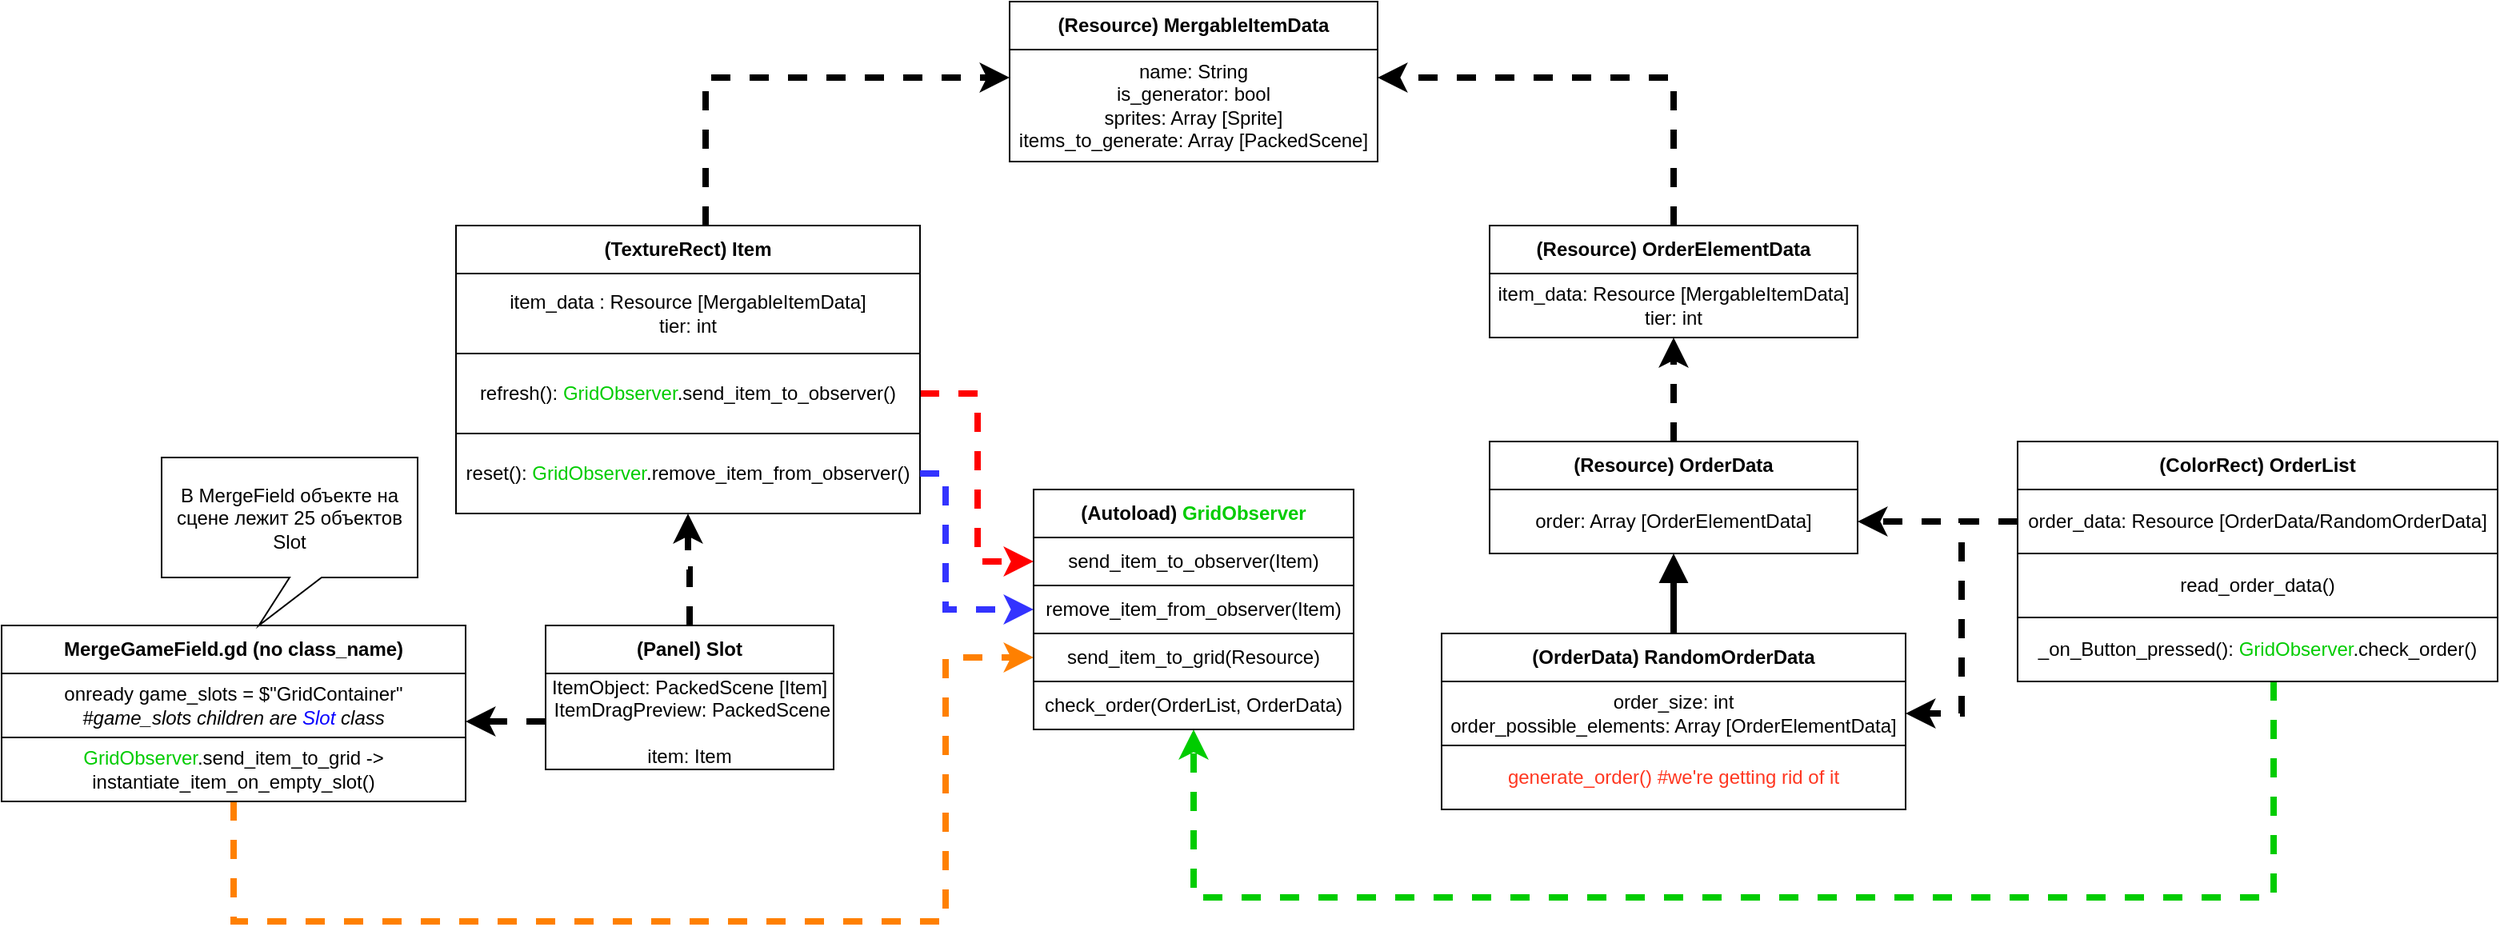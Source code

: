<mxfile version="24.7.17">
  <diagram name="Страница — 1" id="70p1UIAKUPXs_iUVCdoC">
    <mxGraphModel dx="2113" dy="500" grid="1" gridSize="10" guides="1" tooltips="1" connect="1" arrows="1" fold="1" page="1" pageScale="1" pageWidth="1200" pageHeight="1920" math="0" shadow="0">
      <root>
        <mxCell id="0" />
        <mxCell id="1" parent="0" />
        <mxCell id="8YpLksILpJDQ-rm5mKkd-4" style="edgeStyle=orthogonalEdgeStyle;rounded=0;orthogonalLoop=1;jettySize=auto;html=1;entryX=0;entryY=0.25;entryDx=0;entryDy=0;dashed=1;strokeWidth=4;" edge="1" parent="1" source="KWVQ8asaE6--88MjjyIy-2" target="KWVQ8asaE6--88MjjyIy-3">
          <mxGeometry relative="1" as="geometry">
            <Array as="points">
              <mxPoint x="60" y="108" />
            </Array>
          </mxGeometry>
        </mxCell>
        <mxCell id="8YpLksILpJDQ-rm5mKkd-3" style="edgeStyle=orthogonalEdgeStyle;rounded=0;orthogonalLoop=1;jettySize=auto;html=1;entryX=0.5;entryY=1;entryDx=0;entryDy=0;dashed=1;strokeWidth=4;" edge="1" parent="1" source="KWVQ8asaE6--88MjjyIy-5" target="KWVQ8asaE6--88MjjyIy-22">
          <mxGeometry relative="1" as="geometry" />
        </mxCell>
        <mxCell id="8YpLksILpJDQ-rm5mKkd-6" style="edgeStyle=orthogonalEdgeStyle;rounded=0;orthogonalLoop=1;jettySize=auto;html=1;entryX=0.5;entryY=1;entryDx=0;entryDy=0;strokeWidth=4;dashed=1;" edge="1" parent="1" source="KWVQ8asaE6--88MjjyIy-7" target="KWVQ8asaE6--88MjjyIy-10">
          <mxGeometry relative="1" as="geometry" />
        </mxCell>
        <mxCell id="8YpLksILpJDQ-rm5mKkd-5" style="edgeStyle=orthogonalEdgeStyle;rounded=0;orthogonalLoop=1;jettySize=auto;html=1;entryX=1;entryY=0.25;entryDx=0;entryDy=0;exitX=0.5;exitY=0;exitDx=0;exitDy=0;dashed=1;strokeWidth=4;" edge="1" parent="1" source="KWVQ8asaE6--88MjjyIy-9" target="KWVQ8asaE6--88MjjyIy-3">
          <mxGeometry relative="1" as="geometry">
            <Array as="points">
              <mxPoint x="665" y="108" />
            </Array>
          </mxGeometry>
        </mxCell>
        <mxCell id="KWVQ8asaE6--88MjjyIy-29" style="edgeStyle=orthogonalEdgeStyle;rounded=0;orthogonalLoop=1;jettySize=auto;html=1;entryX=0.5;entryY=1;entryDx=0;entryDy=0;endArrow=block;endFill=1;jumpSize=6;startSize=8;endSize=8;strokeWidth=4;" parent="1" source="KWVQ8asaE6--88MjjyIy-11" target="KWVQ8asaE6--88MjjyIy-8" edge="1">
          <mxGeometry relative="1" as="geometry" />
        </mxCell>
        <mxCell id="8YpLksILpJDQ-rm5mKkd-7" style="edgeStyle=orthogonalEdgeStyle;rounded=0;orthogonalLoop=1;jettySize=auto;html=1;entryX=1;entryY=0.5;entryDx=0;entryDy=0;dashed=1;strokeWidth=4;" edge="1" parent="1" source="KWVQ8asaE6--88MjjyIy-14" target="KWVQ8asaE6--88MjjyIy-8">
          <mxGeometry relative="1" as="geometry" />
        </mxCell>
        <mxCell id="8YpLksILpJDQ-rm5mKkd-8" style="edgeStyle=orthogonalEdgeStyle;rounded=0;orthogonalLoop=1;jettySize=auto;html=1;entryX=1;entryY=0.5;entryDx=0;entryDy=0;dashed=1;strokeWidth=4;" edge="1" parent="1" source="KWVQ8asaE6--88MjjyIy-14" target="KWVQ8asaE6--88MjjyIy-12">
          <mxGeometry relative="1" as="geometry" />
        </mxCell>
        <mxCell id="8YpLksILpJDQ-rm5mKkd-16" style="edgeStyle=orthogonalEdgeStyle;rounded=0;orthogonalLoop=1;jettySize=auto;html=1;entryX=0.5;entryY=1;entryDx=0;entryDy=0;dashed=1;strokeWidth=4;strokeColor=#00CC00;" edge="1" parent="1" source="KWVQ8asaE6--88MjjyIy-17" target="KWVQ8asaE6--88MjjyIy-27">
          <mxGeometry relative="1" as="geometry">
            <Array as="points">
              <mxPoint x="1040" y="620" />
              <mxPoint x="365" y="620" />
            </Array>
          </mxGeometry>
        </mxCell>
        <mxCell id="8YpLksILpJDQ-rm5mKkd-9" style="edgeStyle=orthogonalEdgeStyle;rounded=0;orthogonalLoop=1;jettySize=auto;html=1;entryX=0;entryY=0.5;entryDx=0;entryDy=0;dashed=1;strokeWidth=4;strokeColor=#FF8000;exitX=0.5;exitY=1;exitDx=0;exitDy=0;" edge="1" parent="1" source="KWVQ8asaE6--88MjjyIy-20" target="KWVQ8asaE6--88MjjyIy-24">
          <mxGeometry relative="1" as="geometry">
            <Array as="points">
              <mxPoint x="-235" y="635" />
              <mxPoint x="210" y="635" />
              <mxPoint x="210" y="470" />
            </Array>
          </mxGeometry>
        </mxCell>
        <mxCell id="8YpLksILpJDQ-rm5mKkd-10" style="edgeStyle=orthogonalEdgeStyle;rounded=0;orthogonalLoop=1;jettySize=auto;html=1;entryX=0;entryY=0.5;entryDx=0;entryDy=0;dashed=1;strokeWidth=4;strokeColor=#FF0000;" edge="1" parent="1" source="KWVQ8asaE6--88MjjyIy-21" target="KWVQ8asaE6--88MjjyIy-25">
          <mxGeometry relative="1" as="geometry">
            <Array as="points">
              <mxPoint x="230" y="305" />
              <mxPoint x="230" y="410" />
            </Array>
          </mxGeometry>
        </mxCell>
        <mxCell id="8YpLksILpJDQ-rm5mKkd-11" value="" style="group" vertex="1" connectable="0" parent="1">
          <mxGeometry x="-380" y="450" width="290" height="110" as="geometry" />
        </mxCell>
        <mxCell id="KWVQ8asaE6--88MjjyIy-18" value="&lt;b&gt;MergeGameField.gd (no class_name)&lt;/b&gt;" style="rounded=0;whiteSpace=wrap;html=1;" parent="8YpLksILpJDQ-rm5mKkd-11" vertex="1">
          <mxGeometry width="290" height="30" as="geometry" />
        </mxCell>
        <mxCell id="KWVQ8asaE6--88MjjyIy-19" value="onready game_slots = $&quot;GridContainer&quot;&lt;br&gt;&lt;div&gt;&lt;i&gt;#game_slots children are &lt;font color=&quot;#0800ff&quot;&gt;Slot&lt;/font&gt; class&lt;/i&gt;&lt;/div&gt;" style="rounded=0;whiteSpace=wrap;html=1;" parent="8YpLksILpJDQ-rm5mKkd-11" vertex="1">
          <mxGeometry y="30" width="290" height="40" as="geometry" />
        </mxCell>
        <mxCell id="KWVQ8asaE6--88MjjyIy-20" value="&lt;font color=&quot;#00cc00&quot;&gt;GridObserver&lt;/font&gt;.send_item_to_grid -&amp;gt; instantiate_item_on_empty_slot()" style="rounded=0;whiteSpace=wrap;html=1;" parent="8YpLksILpJDQ-rm5mKkd-11" vertex="1">
          <mxGeometry y="70" width="290" height="40" as="geometry" />
        </mxCell>
        <mxCell id="8YpLksILpJDQ-rm5mKkd-12" value="" style="group" vertex="1" connectable="0" parent="1">
          <mxGeometry x="-40" y="450" width="180" height="90" as="geometry" />
        </mxCell>
        <mxCell id="KWVQ8asaE6--88MjjyIy-5" value="&lt;b&gt;(Panel) Slot&lt;/b&gt;" style="rounded=0;whiteSpace=wrap;html=1;" parent="8YpLksILpJDQ-rm5mKkd-12" vertex="1">
          <mxGeometry width="180" height="30" as="geometry" />
        </mxCell>
        <mxCell id="KWVQ8asaE6--88MjjyIy-6" value="ItemObject: PackedScene [Item]&lt;div&gt;&amp;nbsp;ItemDragPreview: PackedScene&lt;/div&gt;&lt;div&gt;&lt;br&gt;&lt;/div&gt;&lt;div&gt;item: Item&lt;/div&gt;" style="rounded=0;whiteSpace=wrap;html=1;" parent="8YpLksILpJDQ-rm5mKkd-12" vertex="1">
          <mxGeometry y="30" width="180" height="60" as="geometry" />
        </mxCell>
        <mxCell id="8YpLksILpJDQ-rm5mKkd-13" value="" style="group" vertex="1" connectable="0" parent="1">
          <mxGeometry x="-96" y="200" width="290" height="180" as="geometry" />
        </mxCell>
        <mxCell id="KWVQ8asaE6--88MjjyIy-1" value="item_data : Resource [MergableItemData]&lt;div&gt;tier: int&lt;/div&gt;" style="rounded=0;whiteSpace=wrap;html=1;" parent="8YpLksILpJDQ-rm5mKkd-13" vertex="1">
          <mxGeometry y="30" width="290" height="50" as="geometry" />
        </mxCell>
        <mxCell id="KWVQ8asaE6--88MjjyIy-2" value="&lt;b&gt;(TextureRect) Item&lt;/b&gt;" style="rounded=0;whiteSpace=wrap;html=1;" parent="8YpLksILpJDQ-rm5mKkd-13" vertex="1">
          <mxGeometry width="290" height="30" as="geometry" />
        </mxCell>
        <mxCell id="KWVQ8asaE6--88MjjyIy-21" value="refresh():&amp;nbsp;&lt;font color=&quot;#00cc00&quot;&gt;GridObserver&lt;/font&gt;.send_item_to_observer()" style="rounded=0;whiteSpace=wrap;html=1;" parent="8YpLksILpJDQ-rm5mKkd-13" vertex="1">
          <mxGeometry y="80" width="290" height="50" as="geometry" />
        </mxCell>
        <mxCell id="KWVQ8asaE6--88MjjyIy-22" value="reset():&amp;nbsp;&lt;font color=&quot;#00cc00&quot;&gt;GridObserver&lt;/font&gt;.remove_item_from_observer()" style="rounded=0;whiteSpace=wrap;html=1;" parent="8YpLksILpJDQ-rm5mKkd-13" vertex="1">
          <mxGeometry y="130" width="290" height="50" as="geometry" />
        </mxCell>
        <mxCell id="8YpLksILpJDQ-rm5mKkd-14" style="edgeStyle=orthogonalEdgeStyle;rounded=0;orthogonalLoop=1;jettySize=auto;html=1;entryX=0;entryY=0.5;entryDx=0;entryDy=0;strokeWidth=4;dashed=1;strokeColor=#3333FF;" edge="1" parent="1" source="KWVQ8asaE6--88MjjyIy-22" target="KWVQ8asaE6--88MjjyIy-26">
          <mxGeometry relative="1" as="geometry">
            <Array as="points">
              <mxPoint x="210" y="355" />
              <mxPoint x="210" y="440" />
            </Array>
          </mxGeometry>
        </mxCell>
        <mxCell id="8YpLksILpJDQ-rm5mKkd-17" style="edgeStyle=orthogonalEdgeStyle;rounded=0;orthogonalLoop=1;jettySize=auto;html=1;entryX=1;entryY=0.75;entryDx=0;entryDy=0;dashed=1;strokeWidth=4;" edge="1" parent="1" source="KWVQ8asaE6--88MjjyIy-6" target="KWVQ8asaE6--88MjjyIy-19">
          <mxGeometry relative="1" as="geometry" />
        </mxCell>
        <mxCell id="8YpLksILpJDQ-rm5mKkd-18" value="" style="group" vertex="1" connectable="0" parent="1">
          <mxGeometry x="250" y="60" width="230" height="100" as="geometry" />
        </mxCell>
        <mxCell id="KWVQ8asaE6--88MjjyIy-3" value="name: String&lt;div&gt;is_generator: bool&lt;/div&gt;&lt;div&gt;sprites: Array [Sprite]&lt;/div&gt;&lt;div&gt;items_to_generate: Array [PackedScene]&lt;/div&gt;" style="rounded=0;whiteSpace=wrap;html=1;" parent="8YpLksILpJDQ-rm5mKkd-18" vertex="1">
          <mxGeometry y="30" width="230" height="70" as="geometry" />
        </mxCell>
        <mxCell id="KWVQ8asaE6--88MjjyIy-4" value="&lt;b&gt;(Resource) MergableItemData&lt;/b&gt;" style="rounded=0;whiteSpace=wrap;html=1;" parent="8YpLksILpJDQ-rm5mKkd-18" vertex="1">
          <mxGeometry width="230" height="30" as="geometry" />
        </mxCell>
        <mxCell id="8YpLksILpJDQ-rm5mKkd-19" value="" style="group" vertex="1" connectable="0" parent="1">
          <mxGeometry x="550" y="200" width="230" height="70" as="geometry" />
        </mxCell>
        <mxCell id="KWVQ8asaE6--88MjjyIy-9" value="&lt;b&gt;(Resource) OrderElementData&lt;/b&gt;" style="rounded=0;whiteSpace=wrap;html=1;" parent="8YpLksILpJDQ-rm5mKkd-19" vertex="1">
          <mxGeometry width="230" height="30" as="geometry" />
        </mxCell>
        <mxCell id="KWVQ8asaE6--88MjjyIy-10" value="item_data: Resource [MergableItemData]&lt;div&gt;tier: int&lt;/div&gt;" style="rounded=0;whiteSpace=wrap;html=1;" parent="8YpLksILpJDQ-rm5mKkd-19" vertex="1">
          <mxGeometry y="30" width="230" height="40" as="geometry" />
        </mxCell>
        <mxCell id="8YpLksILpJDQ-rm5mKkd-20" value="" style="group" vertex="1" connectable="0" parent="1">
          <mxGeometry x="550" y="335" width="230" height="70" as="geometry" />
        </mxCell>
        <mxCell id="KWVQ8asaE6--88MjjyIy-7" value="&lt;b&gt;(Resource) OrderData&lt;/b&gt;" style="rounded=0;whiteSpace=wrap;html=1;" parent="8YpLksILpJDQ-rm5mKkd-20" vertex="1">
          <mxGeometry width="230" height="30" as="geometry" />
        </mxCell>
        <mxCell id="KWVQ8asaE6--88MjjyIy-8" value="order: Array [OrderElementData]" style="rounded=0;whiteSpace=wrap;html=1;" parent="8YpLksILpJDQ-rm5mKkd-20" vertex="1">
          <mxGeometry y="30" width="230" height="40" as="geometry" />
        </mxCell>
        <mxCell id="8YpLksILpJDQ-rm5mKkd-21" value="" style="group" vertex="1" connectable="0" parent="1">
          <mxGeometry x="520" y="455" width="290" height="110" as="geometry" />
        </mxCell>
        <mxCell id="KWVQ8asaE6--88MjjyIy-11" value="&lt;b&gt;(OrderData) RandomOrderData&lt;/b&gt;" style="rounded=0;whiteSpace=wrap;html=1;" parent="8YpLksILpJDQ-rm5mKkd-21" vertex="1">
          <mxGeometry width="290" height="30" as="geometry" />
        </mxCell>
        <mxCell id="KWVQ8asaE6--88MjjyIy-12" value="order_size: int&lt;div&gt;order_possible_elements: Array [OrderElementData]&lt;/div&gt;" style="rounded=0;whiteSpace=wrap;html=1;" parent="8YpLksILpJDQ-rm5mKkd-21" vertex="1">
          <mxGeometry y="30" width="290" height="40" as="geometry" />
        </mxCell>
        <mxCell id="KWVQ8asaE6--88MjjyIy-15" value="&lt;font color=&quot;#ff3721&quot;&gt;generate_order() #we&#39;re getting rid of it&lt;/font&gt;" style="rounded=0;whiteSpace=wrap;html=1;" parent="8YpLksILpJDQ-rm5mKkd-21" vertex="1">
          <mxGeometry y="70" width="290" height="40" as="geometry" />
        </mxCell>
        <mxCell id="8YpLksILpJDQ-rm5mKkd-22" value="" style="group" vertex="1" connectable="0" parent="1">
          <mxGeometry x="880" y="335" width="300" height="150" as="geometry" />
        </mxCell>
        <mxCell id="KWVQ8asaE6--88MjjyIy-13" value="&lt;b&gt;(ColorRect) OrderList&lt;/b&gt;" style="rounded=0;whiteSpace=wrap;html=1;" parent="8YpLksILpJDQ-rm5mKkd-22" vertex="1">
          <mxGeometry width="300" height="30" as="geometry" />
        </mxCell>
        <mxCell id="KWVQ8asaE6--88MjjyIy-14" value="order_data: Resource [OrderData/RandomOrderData]" style="rounded=0;whiteSpace=wrap;html=1;" parent="8YpLksILpJDQ-rm5mKkd-22" vertex="1">
          <mxGeometry y="30" width="300" height="40" as="geometry" />
        </mxCell>
        <mxCell id="KWVQ8asaE6--88MjjyIy-16" value="read_order_data()" style="rounded=0;whiteSpace=wrap;html=1;" parent="8YpLksILpJDQ-rm5mKkd-22" vertex="1">
          <mxGeometry y="70" width="300" height="40" as="geometry" />
        </mxCell>
        <mxCell id="KWVQ8asaE6--88MjjyIy-17" value="_on_Button_pressed(): &lt;font color=&quot;#00cc00&quot;&gt;GridObserver&lt;/font&gt;.check_order()" style="rounded=0;whiteSpace=wrap;html=1;" parent="8YpLksILpJDQ-rm5mKkd-22" vertex="1">
          <mxGeometry y="110" width="300" height="40" as="geometry" />
        </mxCell>
        <mxCell id="8YpLksILpJDQ-rm5mKkd-23" value="" style="group" vertex="1" connectable="0" parent="1">
          <mxGeometry x="265" y="365" width="200" height="150" as="geometry" />
        </mxCell>
        <mxCell id="KWVQ8asaE6--88MjjyIy-23" value="&lt;b&gt;(Autoload) &lt;font color=&quot;#00cc00&quot;&gt;GridObserver&lt;/font&gt;&lt;/b&gt;" style="rounded=0;whiteSpace=wrap;html=1;" parent="8YpLksILpJDQ-rm5mKkd-23" vertex="1">
          <mxGeometry width="200" height="30" as="geometry" />
        </mxCell>
        <mxCell id="KWVQ8asaE6--88MjjyIy-24" value="send_item_to_grid(Resource)" style="rounded=0;whiteSpace=wrap;html=1;" parent="8YpLksILpJDQ-rm5mKkd-23" vertex="1">
          <mxGeometry y="90" width="200" height="30" as="geometry" />
        </mxCell>
        <mxCell id="KWVQ8asaE6--88MjjyIy-25" value="send_item_to_observer(Item)" style="rounded=0;whiteSpace=wrap;html=1;" parent="8YpLksILpJDQ-rm5mKkd-23" vertex="1">
          <mxGeometry y="30" width="200" height="30" as="geometry" />
        </mxCell>
        <mxCell id="KWVQ8asaE6--88MjjyIy-26" value="remove_item_from_observer(Item)" style="rounded=0;whiteSpace=wrap;html=1;" parent="8YpLksILpJDQ-rm5mKkd-23" vertex="1">
          <mxGeometry y="60" width="200" height="30" as="geometry" />
        </mxCell>
        <mxCell id="KWVQ8asaE6--88MjjyIy-27" value="check_order(OrderList, OrderData)" style="rounded=0;whiteSpace=wrap;html=1;" parent="8YpLksILpJDQ-rm5mKkd-23" vertex="1">
          <mxGeometry y="120" width="200" height="30" as="geometry" />
        </mxCell>
        <mxCell id="8YpLksILpJDQ-rm5mKkd-24" value="В MergeField объекте на сцене лежит 25 объектов Slot" style="shape=callout;whiteSpace=wrap;html=1;perimeter=calloutPerimeter;position2=0.38;" vertex="1" parent="1">
          <mxGeometry x="-280" y="345" width="160" height="105" as="geometry" />
        </mxCell>
      </root>
    </mxGraphModel>
  </diagram>
</mxfile>

